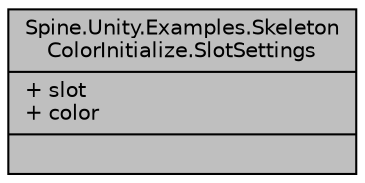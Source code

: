 digraph "Spine.Unity.Examples.SkeletonColorInitialize.SlotSettings"
{
 // LATEX_PDF_SIZE
  edge [fontname="Helvetica",fontsize="10",labelfontname="Helvetica",labelfontsize="10"];
  node [fontname="Helvetica",fontsize="10",shape=record];
  Node1 [label="{Spine.Unity.Examples.Skeleton\lColorInitialize.SlotSettings\n|+ slot\l+ color\l|}",height=0.2,width=0.4,color="black", fillcolor="grey75", style="filled", fontcolor="black",tooltip=" "];
}
